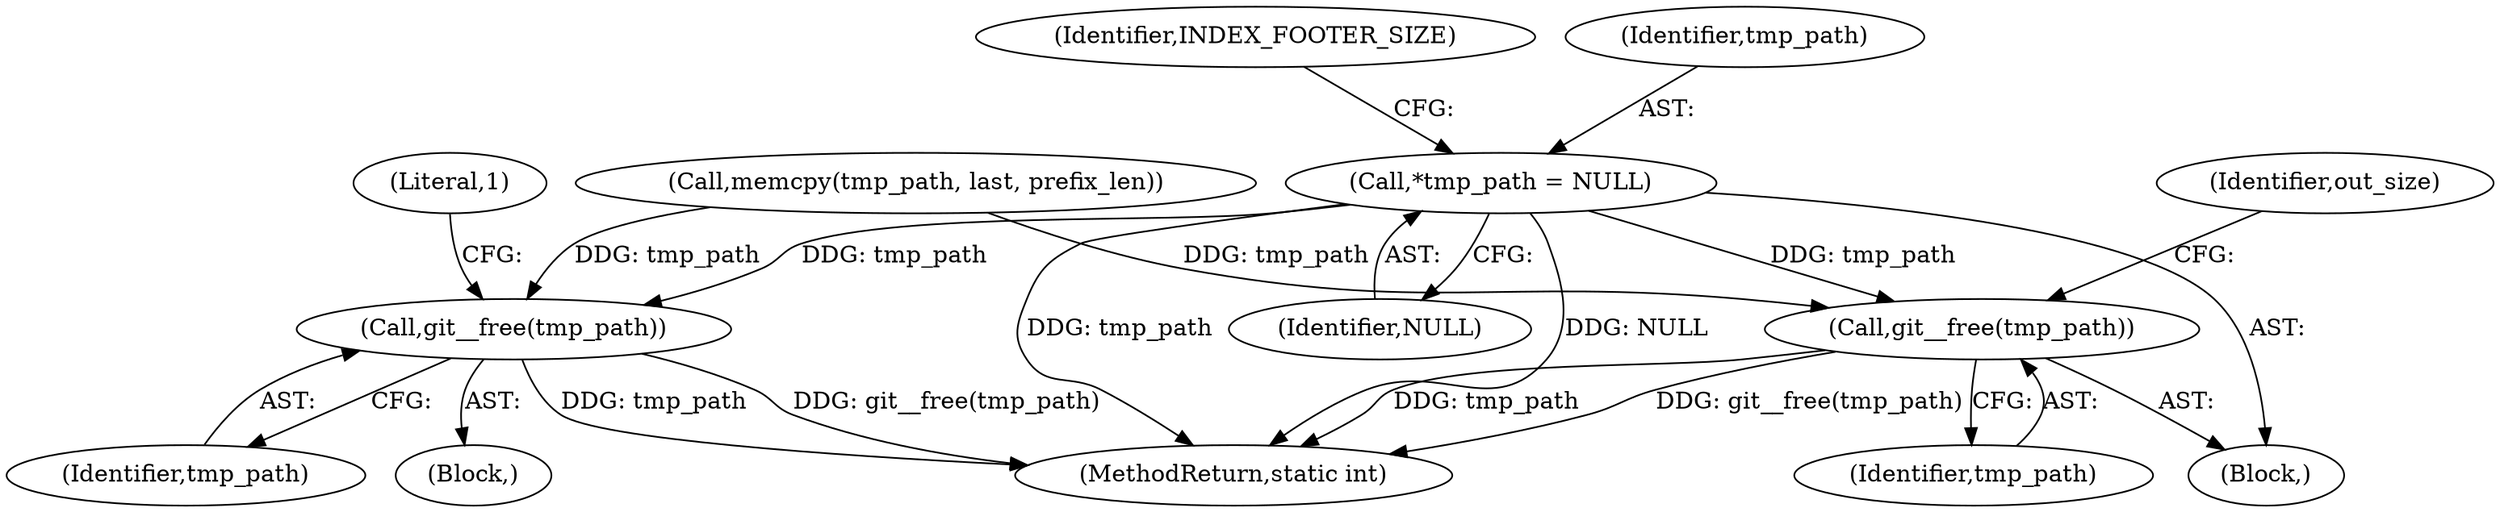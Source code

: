 digraph "0_libgit2_58a6fe94cb851f71214dbefac3f9bffee437d6fe_0@pointer" {
"1000126" [label="(Call,*tmp_path = NULL)"];
"1000450" [label="(Call,git__free(tmp_path))"];
"1000455" [label="(Call,git__free(tmp_path))"];
"1000454" [label="(Literal,1)"];
"1000455" [label="(Call,git__free(tmp_path))"];
"1000451" [label="(Identifier,tmp_path)"];
"1000450" [label="(Call,git__free(tmp_path))"];
"1000132" [label="(Identifier,INDEX_FOOTER_SIZE)"];
"1000127" [label="(Identifier,tmp_path)"];
"1000398" [label="(Call,memcpy(tmp_path, last, prefix_len))"];
"1000109" [label="(Block,)"];
"1000126" [label="(Call,*tmp_path = NULL)"];
"1000128" [label="(Identifier,NULL)"];
"1000456" [label="(Identifier,tmp_path)"];
"1000459" [label="(Identifier,out_size)"];
"1000449" [label="(Block,)"];
"1000463" [label="(MethodReturn,static int)"];
"1000126" -> "1000109"  [label="AST: "];
"1000126" -> "1000128"  [label="CFG: "];
"1000127" -> "1000126"  [label="AST: "];
"1000128" -> "1000126"  [label="AST: "];
"1000132" -> "1000126"  [label="CFG: "];
"1000126" -> "1000463"  [label="DDG: tmp_path"];
"1000126" -> "1000463"  [label="DDG: NULL"];
"1000126" -> "1000450"  [label="DDG: tmp_path"];
"1000126" -> "1000455"  [label="DDG: tmp_path"];
"1000450" -> "1000449"  [label="AST: "];
"1000450" -> "1000451"  [label="CFG: "];
"1000451" -> "1000450"  [label="AST: "];
"1000454" -> "1000450"  [label="CFG: "];
"1000450" -> "1000463"  [label="DDG: git__free(tmp_path)"];
"1000450" -> "1000463"  [label="DDG: tmp_path"];
"1000398" -> "1000450"  [label="DDG: tmp_path"];
"1000455" -> "1000109"  [label="AST: "];
"1000455" -> "1000456"  [label="CFG: "];
"1000456" -> "1000455"  [label="AST: "];
"1000459" -> "1000455"  [label="CFG: "];
"1000455" -> "1000463"  [label="DDG: git__free(tmp_path)"];
"1000455" -> "1000463"  [label="DDG: tmp_path"];
"1000398" -> "1000455"  [label="DDG: tmp_path"];
}
